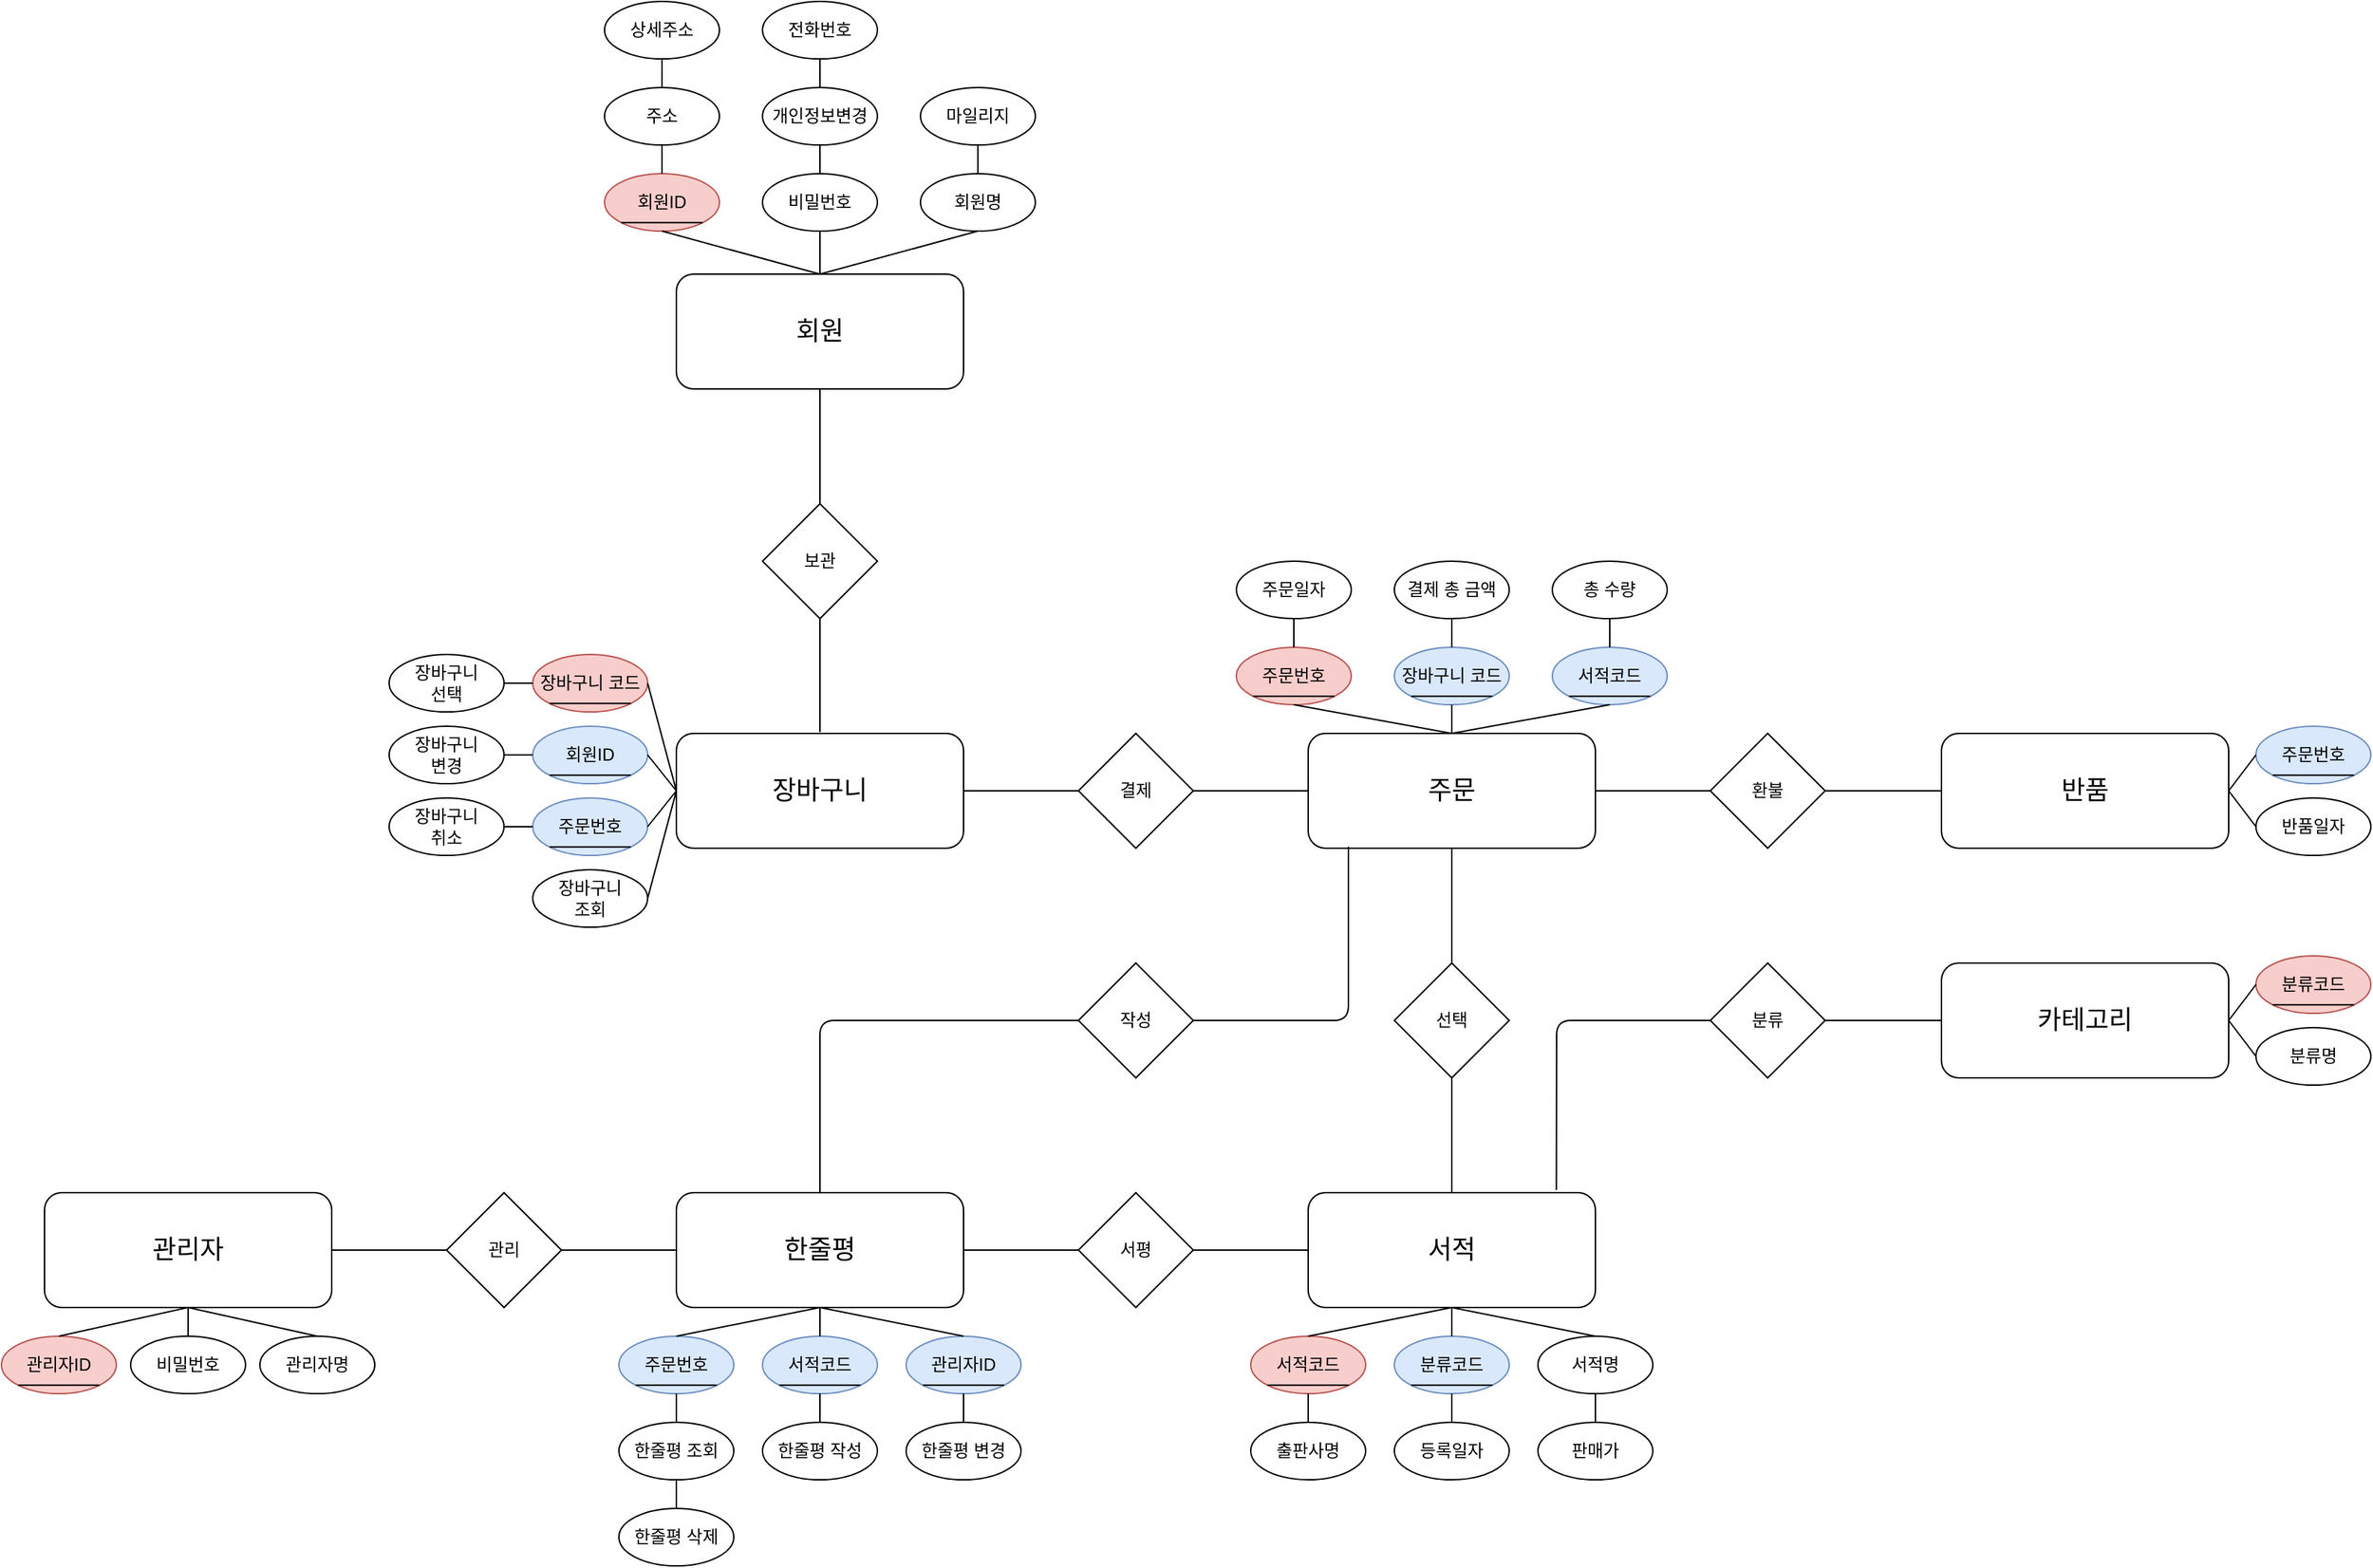 <mxfile version="13.6.6" type="github">
  <diagram id="C5RBs43oDa-KdzZeNtuy" name="Page-1">
    <mxGraphModel dx="2858" dy="2359" grid="1" gridSize="10" guides="1" tooltips="1" connect="1" arrows="1" fold="1" page="1" pageScale="1" pageWidth="827" pageHeight="1169" math="0" shadow="0">
      <root>
        <mxCell id="WIyWlLk6GJQsqaUBKTNV-0" />
        <mxCell id="WIyWlLk6GJQsqaUBKTNV-1" parent="WIyWlLk6GJQsqaUBKTNV-0" />
        <mxCell id="SmRQewUJQmmx2cG3J2EY-44" value="&lt;font style=&quot;font-size: 18px&quot;&gt;회원&lt;/font&gt;" style="rounded=1;whiteSpace=wrap;html=1;" vertex="1" parent="WIyWlLk6GJQsqaUBKTNV-1">
          <mxGeometry x="360" y="160" width="200" height="80" as="geometry" />
        </mxCell>
        <mxCell id="SmRQewUJQmmx2cG3J2EY-46" value="&lt;font style=&quot;font-size: 18px&quot;&gt;장바구니&lt;/font&gt;" style="rounded=1;whiteSpace=wrap;html=1;" vertex="1" parent="WIyWlLk6GJQsqaUBKTNV-1">
          <mxGeometry x="360" y="480" width="200" height="80" as="geometry" />
        </mxCell>
        <mxCell id="SmRQewUJQmmx2cG3J2EY-47" value="보관" style="rhombus;whiteSpace=wrap;html=1;" vertex="1" parent="WIyWlLk6GJQsqaUBKTNV-1">
          <mxGeometry x="420" y="320" width="80" height="80" as="geometry" />
        </mxCell>
        <mxCell id="SmRQewUJQmmx2cG3J2EY-48" value="" style="endArrow=none;html=1;exitX=0.5;exitY=1;exitDx=0;exitDy=0;entryX=0.5;entryY=0;entryDx=0;entryDy=0;" edge="1" parent="WIyWlLk6GJQsqaUBKTNV-1" source="SmRQewUJQmmx2cG3J2EY-44" target="SmRQewUJQmmx2cG3J2EY-47">
          <mxGeometry width="50" height="50" relative="1" as="geometry">
            <mxPoint x="300" y="740" as="sourcePoint" />
            <mxPoint x="350" y="690" as="targetPoint" />
          </mxGeometry>
        </mxCell>
        <mxCell id="SmRQewUJQmmx2cG3J2EY-49" value="" style="endArrow=none;html=1;exitX=0.5;exitY=1;exitDx=0;exitDy=0;" edge="1" parent="WIyWlLk6GJQsqaUBKTNV-1" source="SmRQewUJQmmx2cG3J2EY-47">
          <mxGeometry width="50" height="50" relative="1" as="geometry">
            <mxPoint x="300" y="740" as="sourcePoint" />
            <mxPoint x="460" y="479" as="targetPoint" />
          </mxGeometry>
        </mxCell>
        <mxCell id="SmRQewUJQmmx2cG3J2EY-50" value="&lt;font style=&quot;font-size: 18px&quot;&gt;주문&lt;/font&gt;" style="rounded=1;whiteSpace=wrap;html=1;" vertex="1" parent="WIyWlLk6GJQsqaUBKTNV-1">
          <mxGeometry x="800" y="480" width="200" height="80" as="geometry" />
        </mxCell>
        <mxCell id="SmRQewUJQmmx2cG3J2EY-51" value="결제" style="rhombus;whiteSpace=wrap;html=1;" vertex="1" parent="WIyWlLk6GJQsqaUBKTNV-1">
          <mxGeometry x="640" y="480" width="80" height="80" as="geometry" />
        </mxCell>
        <mxCell id="SmRQewUJQmmx2cG3J2EY-52" value="" style="endArrow=none;html=1;entryX=1;entryY=0.5;entryDx=0;entryDy=0;exitX=0;exitY=0.5;exitDx=0;exitDy=0;" edge="1" parent="WIyWlLk6GJQsqaUBKTNV-1" source="SmRQewUJQmmx2cG3J2EY-51" target="SmRQewUJQmmx2cG3J2EY-46">
          <mxGeometry width="50" height="50" relative="1" as="geometry">
            <mxPoint x="380" y="740" as="sourcePoint" />
            <mxPoint x="430" y="690" as="targetPoint" />
          </mxGeometry>
        </mxCell>
        <mxCell id="SmRQewUJQmmx2cG3J2EY-53" value="" style="endArrow=none;html=1;entryX=1;entryY=0.5;entryDx=0;entryDy=0;exitX=0;exitY=0.5;exitDx=0;exitDy=0;" edge="1" parent="WIyWlLk6GJQsqaUBKTNV-1" source="SmRQewUJQmmx2cG3J2EY-50" target="SmRQewUJQmmx2cG3J2EY-51">
          <mxGeometry width="50" height="50" relative="1" as="geometry">
            <mxPoint x="420" y="740" as="sourcePoint" />
            <mxPoint x="470" y="690" as="targetPoint" />
          </mxGeometry>
        </mxCell>
        <mxCell id="SmRQewUJQmmx2cG3J2EY-54" value="&lt;font style=&quot;font-size: 18px&quot;&gt;서적&lt;/font&gt;" style="rounded=1;whiteSpace=wrap;html=1;" vertex="1" parent="WIyWlLk6GJQsqaUBKTNV-1">
          <mxGeometry x="800" y="800" width="200" height="80" as="geometry" />
        </mxCell>
        <mxCell id="SmRQewUJQmmx2cG3J2EY-55" value="선택" style="rhombus;whiteSpace=wrap;html=1;" vertex="1" parent="WIyWlLk6GJQsqaUBKTNV-1">
          <mxGeometry x="860" y="640" width="80" height="80" as="geometry" />
        </mxCell>
        <mxCell id="SmRQewUJQmmx2cG3J2EY-56" value="" style="endArrow=none;html=1;entryX=0.5;entryY=1;entryDx=0;entryDy=0;exitX=0.5;exitY=0;exitDx=0;exitDy=0;" edge="1" parent="WIyWlLk6GJQsqaUBKTNV-1" source="SmRQewUJQmmx2cG3J2EY-55" target="SmRQewUJQmmx2cG3J2EY-50">
          <mxGeometry width="50" height="50" relative="1" as="geometry">
            <mxPoint x="460" y="740" as="sourcePoint" />
            <mxPoint x="510" y="690" as="targetPoint" />
          </mxGeometry>
        </mxCell>
        <mxCell id="SmRQewUJQmmx2cG3J2EY-57" value="" style="endArrow=none;html=1;entryX=0.5;entryY=1;entryDx=0;entryDy=0;exitX=0.5;exitY=0;exitDx=0;exitDy=0;" edge="1" parent="WIyWlLk6GJQsqaUBKTNV-1" source="SmRQewUJQmmx2cG3J2EY-54" target="SmRQewUJQmmx2cG3J2EY-55">
          <mxGeometry width="50" height="50" relative="1" as="geometry">
            <mxPoint x="460" y="780" as="sourcePoint" />
            <mxPoint x="510" y="730" as="targetPoint" />
          </mxGeometry>
        </mxCell>
        <mxCell id="SmRQewUJQmmx2cG3J2EY-58" value="&lt;font style=&quot;font-size: 18px&quot;&gt;한줄평&lt;/font&gt;" style="rounded=1;whiteSpace=wrap;html=1;" vertex="1" parent="WIyWlLk6GJQsqaUBKTNV-1">
          <mxGeometry x="360" y="800" width="200" height="80" as="geometry" />
        </mxCell>
        <mxCell id="SmRQewUJQmmx2cG3J2EY-59" value="작성" style="rhombus;whiteSpace=wrap;html=1;" vertex="1" parent="WIyWlLk6GJQsqaUBKTNV-1">
          <mxGeometry x="640" y="640" width="80" height="80" as="geometry" />
        </mxCell>
        <mxCell id="SmRQewUJQmmx2cG3J2EY-60" value="" style="endArrow=none;html=1;entryX=0;entryY=0.5;entryDx=0;entryDy=0;exitX=0.5;exitY=0;exitDx=0;exitDy=0;" edge="1" parent="WIyWlLk6GJQsqaUBKTNV-1" source="SmRQewUJQmmx2cG3J2EY-58" target="SmRQewUJQmmx2cG3J2EY-59">
          <mxGeometry width="50" height="50" relative="1" as="geometry">
            <mxPoint x="380" y="740" as="sourcePoint" />
            <mxPoint x="430" y="690" as="targetPoint" />
            <Array as="points">
              <mxPoint x="460" y="680" />
            </Array>
          </mxGeometry>
        </mxCell>
        <mxCell id="SmRQewUJQmmx2cG3J2EY-61" value="" style="endArrow=none;html=1;exitX=0.14;exitY=0.988;exitDx=0;exitDy=0;entryX=1;entryY=0.5;entryDx=0;entryDy=0;exitPerimeter=0;" edge="1" parent="WIyWlLk6GJQsqaUBKTNV-1" source="SmRQewUJQmmx2cG3J2EY-50" target="SmRQewUJQmmx2cG3J2EY-59">
          <mxGeometry width="50" height="50" relative="1" as="geometry">
            <mxPoint x="420" y="740" as="sourcePoint" />
            <mxPoint x="770" y="650" as="targetPoint" />
            <Array as="points">
              <mxPoint x="828" y="680" />
            </Array>
          </mxGeometry>
        </mxCell>
        <mxCell id="SmRQewUJQmmx2cG3J2EY-67" value="&lt;font style=&quot;font-size: 18px&quot;&gt;반품&lt;/font&gt;" style="rounded=1;whiteSpace=wrap;html=1;" vertex="1" parent="WIyWlLk6GJQsqaUBKTNV-1">
          <mxGeometry x="1241" y="480" width="200" height="80" as="geometry" />
        </mxCell>
        <mxCell id="SmRQewUJQmmx2cG3J2EY-68" value="환불" style="rhombus;whiteSpace=wrap;html=1;" vertex="1" parent="WIyWlLk6GJQsqaUBKTNV-1">
          <mxGeometry x="1080" y="480" width="80" height="80" as="geometry" />
        </mxCell>
        <mxCell id="SmRQewUJQmmx2cG3J2EY-69" value="" style="endArrow=none;html=1;entryX=1;entryY=0.5;entryDx=0;entryDy=0;exitX=0;exitY=0.5;exitDx=0;exitDy=0;" edge="1" parent="WIyWlLk6GJQsqaUBKTNV-1" source="SmRQewUJQmmx2cG3J2EY-68" target="SmRQewUJQmmx2cG3J2EY-50">
          <mxGeometry width="50" height="50" relative="1" as="geometry">
            <mxPoint x="560" y="520" as="sourcePoint" />
            <mxPoint x="610" y="470" as="targetPoint" />
          </mxGeometry>
        </mxCell>
        <mxCell id="SmRQewUJQmmx2cG3J2EY-70" value="" style="endArrow=none;html=1;entryX=0;entryY=0.5;entryDx=0;entryDy=0;exitX=1;exitY=0.5;exitDx=0;exitDy=0;" edge="1" parent="WIyWlLk6GJQsqaUBKTNV-1" source="SmRQewUJQmmx2cG3J2EY-68" target="SmRQewUJQmmx2cG3J2EY-67">
          <mxGeometry width="50" height="50" relative="1" as="geometry">
            <mxPoint x="1090" y="530" as="sourcePoint" />
            <mxPoint x="1010" y="530" as="targetPoint" />
          </mxGeometry>
        </mxCell>
        <mxCell id="SmRQewUJQmmx2cG3J2EY-71" value="회원ID" style="ellipse;whiteSpace=wrap;html=1;fillColor=#f8cecc;strokeColor=#b85450;" vertex="1" parent="WIyWlLk6GJQsqaUBKTNV-1">
          <mxGeometry x="310" y="90" width="80" height="40" as="geometry" />
        </mxCell>
        <mxCell id="SmRQewUJQmmx2cG3J2EY-72" value="비밀번호" style="ellipse;whiteSpace=wrap;html=1;" vertex="1" parent="WIyWlLk6GJQsqaUBKTNV-1">
          <mxGeometry x="420" y="90" width="80" height="40" as="geometry" />
        </mxCell>
        <mxCell id="SmRQewUJQmmx2cG3J2EY-73" value="회원명" style="ellipse;whiteSpace=wrap;html=1;" vertex="1" parent="WIyWlLk6GJQsqaUBKTNV-1">
          <mxGeometry x="530" y="90" width="80" height="40" as="geometry" />
        </mxCell>
        <mxCell id="SmRQewUJQmmx2cG3J2EY-74" value="주소" style="ellipse;whiteSpace=wrap;html=1;" vertex="1" parent="WIyWlLk6GJQsqaUBKTNV-1">
          <mxGeometry x="310" y="30" width="80" height="40" as="geometry" />
        </mxCell>
        <mxCell id="SmRQewUJQmmx2cG3J2EY-75" value="전화번호" style="ellipse;whiteSpace=wrap;html=1;" vertex="1" parent="WIyWlLk6GJQsqaUBKTNV-1">
          <mxGeometry x="420" y="-30" width="80" height="40" as="geometry" />
        </mxCell>
        <mxCell id="SmRQewUJQmmx2cG3J2EY-76" value="마일리지" style="ellipse;whiteSpace=wrap;html=1;" vertex="1" parent="WIyWlLk6GJQsqaUBKTNV-1">
          <mxGeometry x="530" y="30" width="80" height="40" as="geometry" />
        </mxCell>
        <mxCell id="SmRQewUJQmmx2cG3J2EY-77" value="상세주소" style="ellipse;whiteSpace=wrap;html=1;" vertex="1" parent="WIyWlLk6GJQsqaUBKTNV-1">
          <mxGeometry x="310" y="-30" width="80" height="40" as="geometry" />
        </mxCell>
        <mxCell id="SmRQewUJQmmx2cG3J2EY-78" value="" style="endArrow=none;html=1;exitX=0;exitY=1;exitDx=0;exitDy=0;entryX=1;entryY=1;entryDx=0;entryDy=0;" edge="1" parent="WIyWlLk6GJQsqaUBKTNV-1" source="SmRQewUJQmmx2cG3J2EY-71" target="SmRQewUJQmmx2cG3J2EY-71">
          <mxGeometry width="50" height="50" relative="1" as="geometry">
            <mxPoint x="660" y="290" as="sourcePoint" />
            <mxPoint x="710" y="240" as="targetPoint" />
          </mxGeometry>
        </mxCell>
        <mxCell id="SmRQewUJQmmx2cG3J2EY-79" value="" style="endArrow=none;html=1;entryX=0.5;entryY=1;entryDx=0;entryDy=0;exitX=0.5;exitY=0;exitDx=0;exitDy=0;" edge="1" parent="WIyWlLk6GJQsqaUBKTNV-1" source="SmRQewUJQmmx2cG3J2EY-44" target="SmRQewUJQmmx2cG3J2EY-71">
          <mxGeometry width="50" height="50" relative="1" as="geometry">
            <mxPoint x="660" y="290" as="sourcePoint" />
            <mxPoint x="710" y="240" as="targetPoint" />
          </mxGeometry>
        </mxCell>
        <mxCell id="SmRQewUJQmmx2cG3J2EY-80" value="" style="endArrow=none;html=1;entryX=0.5;entryY=1;entryDx=0;entryDy=0;exitX=0.5;exitY=0;exitDx=0;exitDy=0;" edge="1" parent="WIyWlLk6GJQsqaUBKTNV-1" source="SmRQewUJQmmx2cG3J2EY-44" target="SmRQewUJQmmx2cG3J2EY-72">
          <mxGeometry width="50" height="50" relative="1" as="geometry">
            <mxPoint x="660" y="290" as="sourcePoint" />
            <mxPoint x="710" y="240" as="targetPoint" />
          </mxGeometry>
        </mxCell>
        <mxCell id="SmRQewUJQmmx2cG3J2EY-81" value="" style="endArrow=none;html=1;entryX=0.5;entryY=1;entryDx=0;entryDy=0;exitX=0.5;exitY=0;exitDx=0;exitDy=0;" edge="1" parent="WIyWlLk6GJQsqaUBKTNV-1" source="SmRQewUJQmmx2cG3J2EY-44" target="SmRQewUJQmmx2cG3J2EY-73">
          <mxGeometry width="50" height="50" relative="1" as="geometry">
            <mxPoint x="660" y="290" as="sourcePoint" />
            <mxPoint x="710" y="240" as="targetPoint" />
          </mxGeometry>
        </mxCell>
        <mxCell id="SmRQewUJQmmx2cG3J2EY-82" value="" style="endArrow=none;html=1;entryX=0.5;entryY=1;entryDx=0;entryDy=0;exitX=0.5;exitY=0;exitDx=0;exitDy=0;" edge="1" parent="WIyWlLk6GJQsqaUBKTNV-1" source="SmRQewUJQmmx2cG3J2EY-73" target="SmRQewUJQmmx2cG3J2EY-76">
          <mxGeometry width="50" height="50" relative="1" as="geometry">
            <mxPoint x="660" y="290" as="sourcePoint" />
            <mxPoint x="710" y="240" as="targetPoint" />
          </mxGeometry>
        </mxCell>
        <mxCell id="SmRQewUJQmmx2cG3J2EY-83" value="" style="endArrow=none;html=1;entryX=0.5;entryY=1;entryDx=0;entryDy=0;exitX=0.5;exitY=0;exitDx=0;exitDy=0;" edge="1" parent="WIyWlLk6GJQsqaUBKTNV-1" source="SmRQewUJQmmx2cG3J2EY-72" target="SmRQewUJQmmx2cG3J2EY-159">
          <mxGeometry width="50" height="50" relative="1" as="geometry">
            <mxPoint x="660" y="290" as="sourcePoint" />
            <mxPoint x="710" y="240" as="targetPoint" />
          </mxGeometry>
        </mxCell>
        <mxCell id="SmRQewUJQmmx2cG3J2EY-84" value="" style="endArrow=none;html=1;entryX=0.5;entryY=1;entryDx=0;entryDy=0;exitX=0.5;exitY=0;exitDx=0;exitDy=0;" edge="1" parent="WIyWlLk6GJQsqaUBKTNV-1" source="SmRQewUJQmmx2cG3J2EY-71" target="SmRQewUJQmmx2cG3J2EY-74">
          <mxGeometry width="50" height="50" relative="1" as="geometry">
            <mxPoint x="660" y="290" as="sourcePoint" />
            <mxPoint x="710" y="240" as="targetPoint" />
          </mxGeometry>
        </mxCell>
        <mxCell id="SmRQewUJQmmx2cG3J2EY-85" value="" style="endArrow=none;html=1;entryX=0.5;entryY=1;entryDx=0;entryDy=0;exitX=0.5;exitY=0;exitDx=0;exitDy=0;" edge="1" parent="WIyWlLk6GJQsqaUBKTNV-1" source="SmRQewUJQmmx2cG3J2EY-74" target="SmRQewUJQmmx2cG3J2EY-77">
          <mxGeometry width="50" height="50" relative="1" as="geometry">
            <mxPoint x="660" y="290" as="sourcePoint" />
            <mxPoint x="710" y="240" as="targetPoint" />
          </mxGeometry>
        </mxCell>
        <mxCell id="SmRQewUJQmmx2cG3J2EY-86" value="&lt;font style=&quot;font-size: 18px&quot;&gt;카테고리&lt;/font&gt;" style="rounded=1;whiteSpace=wrap;html=1;" vertex="1" parent="WIyWlLk6GJQsqaUBKTNV-1">
          <mxGeometry x="1241" y="640" width="200" height="80" as="geometry" />
        </mxCell>
        <mxCell id="SmRQewUJQmmx2cG3J2EY-87" value="분류" style="rhombus;whiteSpace=wrap;html=1;" vertex="1" parent="WIyWlLk6GJQsqaUBKTNV-1">
          <mxGeometry x="1080" y="640" width="80" height="80" as="geometry" />
        </mxCell>
        <mxCell id="SmRQewUJQmmx2cG3J2EY-89" value="" style="endArrow=none;html=1;entryX=1;entryY=0.5;entryDx=0;entryDy=0;exitX=0;exitY=0.5;exitDx=0;exitDy=0;" edge="1" parent="WIyWlLk6GJQsqaUBKTNV-1" source="SmRQewUJQmmx2cG3J2EY-86" target="SmRQewUJQmmx2cG3J2EY-87">
          <mxGeometry width="50" height="50" relative="1" as="geometry">
            <mxPoint x="820" y="410" as="sourcePoint" />
            <mxPoint x="870" y="360" as="targetPoint" />
          </mxGeometry>
        </mxCell>
        <mxCell id="SmRQewUJQmmx2cG3J2EY-90" value="분류코드" style="ellipse;whiteSpace=wrap;html=1;fillColor=#f8cecc;strokeColor=#b85450;" vertex="1" parent="WIyWlLk6GJQsqaUBKTNV-1">
          <mxGeometry x="1460" y="635" width="80" height="40" as="geometry" />
        </mxCell>
        <mxCell id="SmRQewUJQmmx2cG3J2EY-91" value="분류명" style="ellipse;whiteSpace=wrap;html=1;" vertex="1" parent="WIyWlLk6GJQsqaUBKTNV-1">
          <mxGeometry x="1460" y="685" width="80" height="40" as="geometry" />
        </mxCell>
        <mxCell id="SmRQewUJQmmx2cG3J2EY-92" value="장바구니 코드" style="ellipse;whiteSpace=wrap;html=1;fillColor=#f8cecc;strokeColor=#b85450;" vertex="1" parent="WIyWlLk6GJQsqaUBKTNV-1">
          <mxGeometry x="260" y="425" width="80" height="40" as="geometry" />
        </mxCell>
        <mxCell id="SmRQewUJQmmx2cG3J2EY-93" value="주문번호" style="ellipse;whiteSpace=wrap;html=1;fillColor=#dae8fc;strokeColor=#6c8ebf;" vertex="1" parent="WIyWlLk6GJQsqaUBKTNV-1">
          <mxGeometry x="260" y="525" width="80" height="40" as="geometry" />
        </mxCell>
        <mxCell id="SmRQewUJQmmx2cG3J2EY-94" value="회원ID" style="ellipse;whiteSpace=wrap;html=1;fillColor=#dae8fc;strokeColor=#6c8ebf;" vertex="1" parent="WIyWlLk6GJQsqaUBKTNV-1">
          <mxGeometry x="260" y="475" width="80" height="40" as="geometry" />
        </mxCell>
        <mxCell id="SmRQewUJQmmx2cG3J2EY-95" value="장바구니&lt;br&gt;조회" style="ellipse;whiteSpace=wrap;html=1;" vertex="1" parent="WIyWlLk6GJQsqaUBKTNV-1">
          <mxGeometry x="260" y="575" width="80" height="40" as="geometry" />
        </mxCell>
        <mxCell id="SmRQewUJQmmx2cG3J2EY-97" value="주문번호" style="ellipse;whiteSpace=wrap;html=1;fillColor=#f8cecc;strokeColor=#b85450;" vertex="1" parent="WIyWlLk6GJQsqaUBKTNV-1">
          <mxGeometry x="750" y="420" width="80" height="40" as="geometry" />
        </mxCell>
        <mxCell id="SmRQewUJQmmx2cG3J2EY-98" value="장바구니 코드" style="ellipse;whiteSpace=wrap;html=1;fillColor=#dae8fc;strokeColor=#6c8ebf;" vertex="1" parent="WIyWlLk6GJQsqaUBKTNV-1">
          <mxGeometry x="860" y="420" width="80" height="40" as="geometry" />
        </mxCell>
        <mxCell id="SmRQewUJQmmx2cG3J2EY-99" value="총 수량" style="ellipse;whiteSpace=wrap;html=1;" vertex="1" parent="WIyWlLk6GJQsqaUBKTNV-1">
          <mxGeometry x="970" y="360" width="80" height="40" as="geometry" />
        </mxCell>
        <mxCell id="SmRQewUJQmmx2cG3J2EY-100" value="" style="endArrow=none;html=1;exitX=0;exitY=1;exitDx=0;exitDy=0;entryX=1;entryY=1;entryDx=0;entryDy=0;" edge="1" parent="WIyWlLk6GJQsqaUBKTNV-1" source="SmRQewUJQmmx2cG3J2EY-92" target="SmRQewUJQmmx2cG3J2EY-92">
          <mxGeometry width="50" height="50" relative="1" as="geometry">
            <mxPoint x="820" y="290" as="sourcePoint" />
            <mxPoint x="870" y="240" as="targetPoint" />
          </mxGeometry>
        </mxCell>
        <mxCell id="SmRQewUJQmmx2cG3J2EY-101" value="" style="endArrow=none;html=1;exitX=0;exitY=1;exitDx=0;exitDy=0;entryX=1;entryY=1;entryDx=0;entryDy=0;" edge="1" parent="WIyWlLk6GJQsqaUBKTNV-1" source="SmRQewUJQmmx2cG3J2EY-97" target="SmRQewUJQmmx2cG3J2EY-97">
          <mxGeometry width="50" height="50" relative="1" as="geometry">
            <mxPoint x="820" y="290" as="sourcePoint" />
            <mxPoint x="870" y="240" as="targetPoint" />
          </mxGeometry>
        </mxCell>
        <mxCell id="SmRQewUJQmmx2cG3J2EY-102" value="" style="endArrow=none;html=1;exitX=0;exitY=1;exitDx=0;exitDy=0;entryX=1;entryY=1;entryDx=0;entryDy=0;" edge="1" parent="WIyWlLk6GJQsqaUBKTNV-1" source="SmRQewUJQmmx2cG3J2EY-98" target="SmRQewUJQmmx2cG3J2EY-98">
          <mxGeometry width="50" height="50" relative="1" as="geometry">
            <mxPoint x="820" y="290" as="sourcePoint" />
            <mxPoint x="870" y="240" as="targetPoint" />
          </mxGeometry>
        </mxCell>
        <mxCell id="SmRQewUJQmmx2cG3J2EY-103" value="서적코드" style="ellipse;whiteSpace=wrap;html=1;fillColor=#f8cecc;strokeColor=#b85450;" vertex="1" parent="WIyWlLk6GJQsqaUBKTNV-1">
          <mxGeometry x="760" y="900" width="80" height="40" as="geometry" />
        </mxCell>
        <mxCell id="SmRQewUJQmmx2cG3J2EY-105" value="분류코드" style="ellipse;whiteSpace=wrap;html=1;fillColor=#dae8fc;strokeColor=#6c8ebf;" vertex="1" parent="WIyWlLk6GJQsqaUBKTNV-1">
          <mxGeometry x="860" y="900" width="80" height="40" as="geometry" />
        </mxCell>
        <mxCell id="SmRQewUJQmmx2cG3J2EY-107" value="서적명" style="ellipse;whiteSpace=wrap;html=1;" vertex="1" parent="WIyWlLk6GJQsqaUBKTNV-1">
          <mxGeometry x="960" y="900" width="80" height="40" as="geometry" />
        </mxCell>
        <mxCell id="SmRQewUJQmmx2cG3J2EY-108" value="" style="endArrow=none;html=1;entryX=0;entryY=1;entryDx=0;entryDy=0;exitX=1;exitY=1;exitDx=0;exitDy=0;" edge="1" parent="WIyWlLk6GJQsqaUBKTNV-1" source="SmRQewUJQmmx2cG3J2EY-90" target="SmRQewUJQmmx2cG3J2EY-90">
          <mxGeometry width="50" height="50" relative="1" as="geometry">
            <mxPoint x="820" y="640" as="sourcePoint" />
            <mxPoint x="870" y="590" as="targetPoint" />
          </mxGeometry>
        </mxCell>
        <mxCell id="SmRQewUJQmmx2cG3J2EY-110" value="주문번호" style="ellipse;whiteSpace=wrap;html=1;fillColor=#dae8fc;strokeColor=#6c8ebf;" vertex="1" parent="WIyWlLk6GJQsqaUBKTNV-1">
          <mxGeometry x="320" y="900" width="80" height="40" as="geometry" />
        </mxCell>
        <mxCell id="SmRQewUJQmmx2cG3J2EY-111" value="서적코드" style="ellipse;whiteSpace=wrap;html=1;fillColor=#dae8fc;strokeColor=#6c8ebf;" vertex="1" parent="WIyWlLk6GJQsqaUBKTNV-1">
          <mxGeometry x="420" y="900" width="80" height="40" as="geometry" />
        </mxCell>
        <mxCell id="SmRQewUJQmmx2cG3J2EY-112" value="관리자ID" style="ellipse;whiteSpace=wrap;html=1;fillColor=#dae8fc;strokeColor=#6c8ebf;" vertex="1" parent="WIyWlLk6GJQsqaUBKTNV-1">
          <mxGeometry x="520" y="900" width="80" height="40" as="geometry" />
        </mxCell>
        <mxCell id="SmRQewUJQmmx2cG3J2EY-113" value="" style="endArrow=none;html=1;exitX=0;exitY=1;exitDx=0;exitDy=0;entryX=1;entryY=1;entryDx=0;entryDy=0;" edge="1" parent="WIyWlLk6GJQsqaUBKTNV-1" source="SmRQewUJQmmx2cG3J2EY-110" target="SmRQewUJQmmx2cG3J2EY-110">
          <mxGeometry width="50" height="50" relative="1" as="geometry">
            <mxPoint x="820" y="640" as="sourcePoint" />
            <mxPoint x="870" y="590" as="targetPoint" />
          </mxGeometry>
        </mxCell>
        <mxCell id="SmRQewUJQmmx2cG3J2EY-114" value="서평" style="rhombus;whiteSpace=wrap;html=1;" vertex="1" parent="WIyWlLk6GJQsqaUBKTNV-1">
          <mxGeometry x="640" y="800" width="80" height="80" as="geometry" />
        </mxCell>
        <mxCell id="SmRQewUJQmmx2cG3J2EY-115" value="" style="endArrow=none;html=1;exitX=0;exitY=0.5;exitDx=0;exitDy=0;entryX=1;entryY=0.5;entryDx=0;entryDy=0;" edge="1" parent="WIyWlLk6GJQsqaUBKTNV-1" source="SmRQewUJQmmx2cG3J2EY-114" target="SmRQewUJQmmx2cG3J2EY-58">
          <mxGeometry width="50" height="50" relative="1" as="geometry">
            <mxPoint x="820" y="640" as="sourcePoint" />
            <mxPoint x="870" y="590" as="targetPoint" />
          </mxGeometry>
        </mxCell>
        <mxCell id="SmRQewUJQmmx2cG3J2EY-116" value="" style="endArrow=none;html=1;exitX=1;exitY=0.5;exitDx=0;exitDy=0;entryX=0;entryY=0.5;entryDx=0;entryDy=0;" edge="1" parent="WIyWlLk6GJQsqaUBKTNV-1" source="SmRQewUJQmmx2cG3J2EY-114" target="SmRQewUJQmmx2cG3J2EY-54">
          <mxGeometry width="50" height="50" relative="1" as="geometry">
            <mxPoint x="650" y="850" as="sourcePoint" />
            <mxPoint x="570" y="850" as="targetPoint" />
          </mxGeometry>
        </mxCell>
        <mxCell id="SmRQewUJQmmx2cG3J2EY-117" value="" style="endArrow=none;html=1;exitX=0;exitY=1;exitDx=0;exitDy=0;entryX=1;entryY=1;entryDx=0;entryDy=0;" edge="1" parent="WIyWlLk6GJQsqaUBKTNV-1" source="SmRQewUJQmmx2cG3J2EY-111" target="SmRQewUJQmmx2cG3J2EY-111">
          <mxGeometry width="50" height="50" relative="1" as="geometry">
            <mxPoint x="820" y="640" as="sourcePoint" />
            <mxPoint x="860" y="590" as="targetPoint" />
          </mxGeometry>
        </mxCell>
        <mxCell id="SmRQewUJQmmx2cG3J2EY-122" value="" style="endArrow=none;html=1;exitX=1;exitY=0.5;exitDx=0;exitDy=0;entryX=0;entryY=0.5;entryDx=0;entryDy=0;" edge="1" parent="WIyWlLk6GJQsqaUBKTNV-1" source="SmRQewUJQmmx2cG3J2EY-92" target="SmRQewUJQmmx2cG3J2EY-46">
          <mxGeometry width="50" height="50" relative="1" as="geometry">
            <mxPoint x="820" y="610" as="sourcePoint" />
            <mxPoint x="870" y="560" as="targetPoint" />
          </mxGeometry>
        </mxCell>
        <mxCell id="SmRQewUJQmmx2cG3J2EY-123" value="" style="endArrow=none;html=1;exitX=1;exitY=0.5;exitDx=0;exitDy=0;entryX=0;entryY=0.5;entryDx=0;entryDy=0;" edge="1" parent="WIyWlLk6GJQsqaUBKTNV-1" source="SmRQewUJQmmx2cG3J2EY-95" target="SmRQewUJQmmx2cG3J2EY-46">
          <mxGeometry width="50" height="50" relative="1" as="geometry">
            <mxPoint x="820" y="610" as="sourcePoint" />
            <mxPoint x="870" y="560" as="targetPoint" />
          </mxGeometry>
        </mxCell>
        <mxCell id="SmRQewUJQmmx2cG3J2EY-124" value="" style="endArrow=none;html=1;exitX=1;exitY=0.5;exitDx=0;exitDy=0;entryX=0;entryY=0.5;entryDx=0;entryDy=0;" edge="1" parent="WIyWlLk6GJQsqaUBKTNV-1" source="SmRQewUJQmmx2cG3J2EY-93" target="SmRQewUJQmmx2cG3J2EY-46">
          <mxGeometry width="50" height="50" relative="1" as="geometry">
            <mxPoint x="820" y="610" as="sourcePoint" />
            <mxPoint x="870" y="560" as="targetPoint" />
          </mxGeometry>
        </mxCell>
        <mxCell id="SmRQewUJQmmx2cG3J2EY-125" value="" style="endArrow=none;html=1;exitX=1;exitY=0.5;exitDx=0;exitDy=0;entryX=0;entryY=0.5;entryDx=0;entryDy=0;" edge="1" parent="WIyWlLk6GJQsqaUBKTNV-1" source="SmRQewUJQmmx2cG3J2EY-94" target="SmRQewUJQmmx2cG3J2EY-46">
          <mxGeometry width="50" height="50" relative="1" as="geometry">
            <mxPoint x="820" y="610" as="sourcePoint" />
            <mxPoint x="870" y="560" as="targetPoint" />
          </mxGeometry>
        </mxCell>
        <mxCell id="SmRQewUJQmmx2cG3J2EY-126" value="" style="endArrow=none;html=1;exitX=0;exitY=1;exitDx=0;exitDy=0;entryX=1;entryY=1;entryDx=0;entryDy=0;" edge="1" parent="WIyWlLk6GJQsqaUBKTNV-1" source="SmRQewUJQmmx2cG3J2EY-94" target="SmRQewUJQmmx2cG3J2EY-94">
          <mxGeometry width="50" height="50" relative="1" as="geometry">
            <mxPoint x="820" y="490" as="sourcePoint" />
            <mxPoint x="870" y="440" as="targetPoint" />
          </mxGeometry>
        </mxCell>
        <mxCell id="SmRQewUJQmmx2cG3J2EY-129" value="주문번호" style="ellipse;whiteSpace=wrap;html=1;fillColor=#dae8fc;strokeColor=#6c8ebf;" vertex="1" parent="WIyWlLk6GJQsqaUBKTNV-1">
          <mxGeometry x="1460" y="475" width="80" height="40" as="geometry" />
        </mxCell>
        <mxCell id="SmRQewUJQmmx2cG3J2EY-130" value="반품일자" style="ellipse;whiteSpace=wrap;html=1;" vertex="1" parent="WIyWlLk6GJQsqaUBKTNV-1">
          <mxGeometry x="1460" y="525" width="80" height="40" as="geometry" />
        </mxCell>
        <mxCell id="SmRQewUJQmmx2cG3J2EY-131" value="" style="endArrow=none;html=1;entryX=0;entryY=1;entryDx=0;entryDy=0;exitX=1;exitY=1;exitDx=0;exitDy=0;" edge="1" parent="WIyWlLk6GJQsqaUBKTNV-1" source="SmRQewUJQmmx2cG3J2EY-129" target="SmRQewUJQmmx2cG3J2EY-129">
          <mxGeometry width="50" height="50" relative="1" as="geometry">
            <mxPoint x="820" y="480" as="sourcePoint" />
            <mxPoint x="870" y="430" as="targetPoint" />
          </mxGeometry>
        </mxCell>
        <mxCell id="SmRQewUJQmmx2cG3J2EY-132" value="" style="endArrow=none;html=1;entryX=1;entryY=0.5;entryDx=0;entryDy=0;exitX=0;exitY=0.5;exitDx=0;exitDy=0;" edge="1" parent="WIyWlLk6GJQsqaUBKTNV-1" source="SmRQewUJQmmx2cG3J2EY-129" target="SmRQewUJQmmx2cG3J2EY-67">
          <mxGeometry width="50" height="50" relative="1" as="geometry">
            <mxPoint x="820" y="490" as="sourcePoint" />
            <mxPoint x="870" y="440" as="targetPoint" />
          </mxGeometry>
        </mxCell>
        <mxCell id="SmRQewUJQmmx2cG3J2EY-133" value="" style="endArrow=none;html=1;entryX=1;entryY=0.5;entryDx=0;entryDy=0;exitX=0;exitY=0.5;exitDx=0;exitDy=0;" edge="1" parent="WIyWlLk6GJQsqaUBKTNV-1" source="SmRQewUJQmmx2cG3J2EY-130" target="SmRQewUJQmmx2cG3J2EY-67">
          <mxGeometry width="50" height="50" relative="1" as="geometry">
            <mxPoint x="1470.0" y="505" as="sourcePoint" />
            <mxPoint x="1451" y="530" as="targetPoint" />
          </mxGeometry>
        </mxCell>
        <mxCell id="SmRQewUJQmmx2cG3J2EY-134" value="주문일자" style="ellipse;whiteSpace=wrap;html=1;" vertex="1" parent="WIyWlLk6GJQsqaUBKTNV-1">
          <mxGeometry x="750" y="360" width="80" height="40" as="geometry" />
        </mxCell>
        <mxCell id="SmRQewUJQmmx2cG3J2EY-135" value="결제 총 금액" style="ellipse;whiteSpace=wrap;html=1;" vertex="1" parent="WIyWlLk6GJQsqaUBKTNV-1">
          <mxGeometry x="860" y="360" width="80" height="40" as="geometry" />
        </mxCell>
        <mxCell id="SmRQewUJQmmx2cG3J2EY-136" value="서적코드" style="ellipse;whiteSpace=wrap;html=1;fillColor=#dae8fc;strokeColor=#6c8ebf;" vertex="1" parent="WIyWlLk6GJQsqaUBKTNV-1">
          <mxGeometry x="970" y="420" width="80" height="40" as="geometry" />
        </mxCell>
        <mxCell id="SmRQewUJQmmx2cG3J2EY-139" value="" style="endArrow=none;html=1;exitX=0;exitY=1;exitDx=0;exitDy=0;entryX=1;entryY=1;entryDx=0;entryDy=0;" edge="1" parent="WIyWlLk6GJQsqaUBKTNV-1" source="SmRQewUJQmmx2cG3J2EY-136" target="SmRQewUJQmmx2cG3J2EY-136">
          <mxGeometry width="50" height="50" relative="1" as="geometry">
            <mxPoint x="820" y="490" as="sourcePoint" />
            <mxPoint x="870" y="440" as="targetPoint" />
          </mxGeometry>
        </mxCell>
        <mxCell id="SmRQewUJQmmx2cG3J2EY-140" value="" style="endArrow=none;html=1;exitX=0;exitY=1;exitDx=0;exitDy=0;entryX=1;entryY=1;entryDx=0;entryDy=0;" edge="1" parent="WIyWlLk6GJQsqaUBKTNV-1" source="SmRQewUJQmmx2cG3J2EY-93" target="SmRQewUJQmmx2cG3J2EY-93">
          <mxGeometry width="50" height="50" relative="1" as="geometry">
            <mxPoint x="820" y="490" as="sourcePoint" />
            <mxPoint x="870" y="440" as="targetPoint" />
          </mxGeometry>
        </mxCell>
        <mxCell id="SmRQewUJQmmx2cG3J2EY-142" value="장바구니&lt;br&gt;변경" style="ellipse;whiteSpace=wrap;html=1;" vertex="1" parent="WIyWlLk6GJQsqaUBKTNV-1">
          <mxGeometry x="160" y="475" width="80" height="40" as="geometry" />
        </mxCell>
        <mxCell id="SmRQewUJQmmx2cG3J2EY-143" value="장바구니&lt;br&gt;선택" style="ellipse;whiteSpace=wrap;html=1;" vertex="1" parent="WIyWlLk6GJQsqaUBKTNV-1">
          <mxGeometry x="160" y="425" width="80" height="40" as="geometry" />
        </mxCell>
        <mxCell id="SmRQewUJQmmx2cG3J2EY-144" value="장바구니&lt;br&gt;취소" style="ellipse;whiteSpace=wrap;html=1;" vertex="1" parent="WIyWlLk6GJQsqaUBKTNV-1">
          <mxGeometry x="160" y="525" width="80" height="40" as="geometry" />
        </mxCell>
        <mxCell id="SmRQewUJQmmx2cG3J2EY-145" value="" style="endArrow=none;html=1;exitX=1;exitY=0.5;exitDx=0;exitDy=0;" edge="1" parent="WIyWlLk6GJQsqaUBKTNV-1" source="SmRQewUJQmmx2cG3J2EY-143">
          <mxGeometry width="50" height="50" relative="1" as="geometry">
            <mxPoint x="820" y="490" as="sourcePoint" />
            <mxPoint x="260" y="445" as="targetPoint" />
          </mxGeometry>
        </mxCell>
        <mxCell id="SmRQewUJQmmx2cG3J2EY-146" value="" style="endArrow=none;html=1;exitX=0;exitY=0.5;exitDx=0;exitDy=0;entryX=1;entryY=0.5;entryDx=0;entryDy=0;" edge="1" parent="WIyWlLk6GJQsqaUBKTNV-1" source="SmRQewUJQmmx2cG3J2EY-94" target="SmRQewUJQmmx2cG3J2EY-142">
          <mxGeometry width="50" height="50" relative="1" as="geometry">
            <mxPoint x="820" y="490" as="sourcePoint" />
            <mxPoint x="870" y="440" as="targetPoint" />
          </mxGeometry>
        </mxCell>
        <mxCell id="SmRQewUJQmmx2cG3J2EY-147" value="" style="endArrow=none;html=1;exitX=0;exitY=0.5;exitDx=0;exitDy=0;entryX=1;entryY=0.5;entryDx=0;entryDy=0;" edge="1" parent="WIyWlLk6GJQsqaUBKTNV-1" source="SmRQewUJQmmx2cG3J2EY-93" target="SmRQewUJQmmx2cG3J2EY-144">
          <mxGeometry width="50" height="50" relative="1" as="geometry">
            <mxPoint x="820" y="490" as="sourcePoint" />
            <mxPoint x="870" y="440" as="targetPoint" />
          </mxGeometry>
        </mxCell>
        <mxCell id="SmRQewUJQmmx2cG3J2EY-148" value="" style="endArrow=none;html=1;entryX=0.5;entryY=0;entryDx=0;entryDy=0;exitX=0.5;exitY=1;exitDx=0;exitDy=0;" edge="1" parent="WIyWlLk6GJQsqaUBKTNV-1" source="SmRQewUJQmmx2cG3J2EY-97" target="SmRQewUJQmmx2cG3J2EY-50">
          <mxGeometry width="50" height="50" relative="1" as="geometry">
            <mxPoint x="820" y="490" as="sourcePoint" />
            <mxPoint x="870" y="440" as="targetPoint" />
          </mxGeometry>
        </mxCell>
        <mxCell id="SmRQewUJQmmx2cG3J2EY-149" value="" style="endArrow=none;html=1;exitX=0.5;exitY=0;exitDx=0;exitDy=0;entryX=0.5;entryY=1;entryDx=0;entryDy=0;" edge="1" parent="WIyWlLk6GJQsqaUBKTNV-1" source="SmRQewUJQmmx2cG3J2EY-50" target="SmRQewUJQmmx2cG3J2EY-98">
          <mxGeometry width="50" height="50" relative="1" as="geometry">
            <mxPoint x="820" y="490" as="sourcePoint" />
            <mxPoint x="870" y="440" as="targetPoint" />
          </mxGeometry>
        </mxCell>
        <mxCell id="SmRQewUJQmmx2cG3J2EY-151" value="" style="endArrow=none;html=1;exitX=0.5;exitY=0;exitDx=0;exitDy=0;entryX=0.5;entryY=1;entryDx=0;entryDy=0;" edge="1" parent="WIyWlLk6GJQsqaUBKTNV-1" source="SmRQewUJQmmx2cG3J2EY-97" target="SmRQewUJQmmx2cG3J2EY-134">
          <mxGeometry width="50" height="50" relative="1" as="geometry">
            <mxPoint x="820" y="490" as="sourcePoint" />
            <mxPoint x="870" y="440" as="targetPoint" />
          </mxGeometry>
        </mxCell>
        <mxCell id="SmRQewUJQmmx2cG3J2EY-152" value="" style="endArrow=none;html=1;exitX=0;exitY=0.5;exitDx=0;exitDy=0;entryX=0.864;entryY=-0.024;entryDx=0;entryDy=0;entryPerimeter=0;" edge="1" parent="WIyWlLk6GJQsqaUBKTNV-1" source="SmRQewUJQmmx2cG3J2EY-87" target="SmRQewUJQmmx2cG3J2EY-54">
          <mxGeometry width="50" height="50" relative="1" as="geometry">
            <mxPoint x="820" y="490" as="sourcePoint" />
            <mxPoint x="870" y="440" as="targetPoint" />
            <Array as="points">
              <mxPoint x="973" y="680" />
            </Array>
          </mxGeometry>
        </mxCell>
        <mxCell id="SmRQewUJQmmx2cG3J2EY-153" value="&lt;font style=&quot;font-size: 18px&quot;&gt;관리자&lt;/font&gt;" style="rounded=1;whiteSpace=wrap;html=1;" vertex="1" parent="WIyWlLk6GJQsqaUBKTNV-1">
          <mxGeometry x="-80" y="800" width="200" height="80" as="geometry" />
        </mxCell>
        <mxCell id="SmRQewUJQmmx2cG3J2EY-154" value="관리" style="rhombus;whiteSpace=wrap;html=1;" vertex="1" parent="WIyWlLk6GJQsqaUBKTNV-1">
          <mxGeometry x="200" y="800" width="80" height="80" as="geometry" />
        </mxCell>
        <mxCell id="SmRQewUJQmmx2cG3J2EY-155" value="" style="endArrow=none;html=1;exitX=1;exitY=0.5;exitDx=0;exitDy=0;entryX=0;entryY=0.5;entryDx=0;entryDy=0;" edge="1" parent="WIyWlLk6GJQsqaUBKTNV-1" source="SmRQewUJQmmx2cG3J2EY-153" target="SmRQewUJQmmx2cG3J2EY-154">
          <mxGeometry width="50" height="50" relative="1" as="geometry">
            <mxPoint x="480" y="720" as="sourcePoint" />
            <mxPoint x="530" y="670" as="targetPoint" />
          </mxGeometry>
        </mxCell>
        <mxCell id="SmRQewUJQmmx2cG3J2EY-156" value="" style="endArrow=none;html=1;exitX=1;exitY=0.5;exitDx=0;exitDy=0;entryX=0;entryY=0.5;entryDx=0;entryDy=0;" edge="1" parent="WIyWlLk6GJQsqaUBKTNV-1" source="SmRQewUJQmmx2cG3J2EY-154" target="SmRQewUJQmmx2cG3J2EY-58">
          <mxGeometry width="50" height="50" relative="1" as="geometry">
            <mxPoint x="480" y="720" as="sourcePoint" />
            <mxPoint x="530" y="670" as="targetPoint" />
          </mxGeometry>
        </mxCell>
        <mxCell id="SmRQewUJQmmx2cG3J2EY-157" value="" style="endArrow=none;html=1;exitX=0;exitY=1;exitDx=0;exitDy=0;entryX=1;entryY=1;entryDx=0;entryDy=0;" edge="1" parent="WIyWlLk6GJQsqaUBKTNV-1" source="SmRQewUJQmmx2cG3J2EY-105" target="SmRQewUJQmmx2cG3J2EY-105">
          <mxGeometry width="50" height="50" relative="1" as="geometry">
            <mxPoint x="790" y="720" as="sourcePoint" />
            <mxPoint x="840" y="670" as="targetPoint" />
          </mxGeometry>
        </mxCell>
        <mxCell id="SmRQewUJQmmx2cG3J2EY-158" value="" style="endArrow=none;html=1;exitX=0;exitY=1;exitDx=0;exitDy=0;entryX=1;entryY=1;entryDx=0;entryDy=0;" edge="1" parent="WIyWlLk6GJQsqaUBKTNV-1" source="SmRQewUJQmmx2cG3J2EY-103" target="SmRQewUJQmmx2cG3J2EY-103">
          <mxGeometry width="50" height="50" relative="1" as="geometry">
            <mxPoint x="790" y="720" as="sourcePoint" />
            <mxPoint x="840" y="670" as="targetPoint" />
          </mxGeometry>
        </mxCell>
        <mxCell id="SmRQewUJQmmx2cG3J2EY-159" value="개인정보변경" style="ellipse;whiteSpace=wrap;html=1;" vertex="1" parent="WIyWlLk6GJQsqaUBKTNV-1">
          <mxGeometry x="420" y="30" width="80" height="40" as="geometry" />
        </mxCell>
        <mxCell id="SmRQewUJQmmx2cG3J2EY-161" value="" style="endArrow=none;html=1;entryX=0.5;entryY=0;entryDx=0;entryDy=0;exitX=0.5;exitY=1;exitDx=0;exitDy=0;" edge="1" parent="WIyWlLk6GJQsqaUBKTNV-1" source="SmRQewUJQmmx2cG3J2EY-75" target="SmRQewUJQmmx2cG3J2EY-159">
          <mxGeometry width="50" height="50" relative="1" as="geometry">
            <mxPoint x="340" y="370" as="sourcePoint" />
            <mxPoint x="390" y="320" as="targetPoint" />
          </mxGeometry>
        </mxCell>
        <mxCell id="SmRQewUJQmmx2cG3J2EY-162" value="" style="endArrow=none;html=1;exitX=0;exitY=1;exitDx=0;exitDy=0;entryX=1;entryY=1;entryDx=0;entryDy=0;" edge="1" parent="WIyWlLk6GJQsqaUBKTNV-1" source="SmRQewUJQmmx2cG3J2EY-112" target="SmRQewUJQmmx2cG3J2EY-112">
          <mxGeometry width="50" height="50" relative="1" as="geometry">
            <mxPoint x="340" y="610" as="sourcePoint" />
            <mxPoint x="390" y="560" as="targetPoint" />
          </mxGeometry>
        </mxCell>
        <mxCell id="SmRQewUJQmmx2cG3J2EY-163" value="관리자ID" style="ellipse;whiteSpace=wrap;html=1;fillColor=#f8cecc;strokeColor=#b85450;" vertex="1" parent="WIyWlLk6GJQsqaUBKTNV-1">
          <mxGeometry x="-110" y="900" width="80" height="40" as="geometry" />
        </mxCell>
        <mxCell id="SmRQewUJQmmx2cG3J2EY-164" value="관리자명" style="ellipse;whiteSpace=wrap;html=1;" vertex="1" parent="WIyWlLk6GJQsqaUBKTNV-1">
          <mxGeometry x="70" y="900" width="80" height="40" as="geometry" />
        </mxCell>
        <mxCell id="SmRQewUJQmmx2cG3J2EY-165" value="비밀번호" style="ellipse;whiteSpace=wrap;html=1;" vertex="1" parent="WIyWlLk6GJQsqaUBKTNV-1">
          <mxGeometry x="-20" y="900" width="80" height="40" as="geometry" />
        </mxCell>
        <mxCell id="SmRQewUJQmmx2cG3J2EY-166" value="" style="endArrow=none;html=1;exitX=0;exitY=1;exitDx=0;exitDy=0;entryX=1;entryY=1;entryDx=0;entryDy=0;" edge="1" parent="WIyWlLk6GJQsqaUBKTNV-1" source="SmRQewUJQmmx2cG3J2EY-163" target="SmRQewUJQmmx2cG3J2EY-163">
          <mxGeometry width="50" height="50" relative="1" as="geometry">
            <mxPoint x="340" y="610" as="sourcePoint" />
            <mxPoint x="390" y="560" as="targetPoint" />
          </mxGeometry>
        </mxCell>
        <mxCell id="SmRQewUJQmmx2cG3J2EY-167" value="" style="endArrow=none;html=1;exitX=0.5;exitY=1;exitDx=0;exitDy=0;entryX=0.5;entryY=0;entryDx=0;entryDy=0;" edge="1" parent="WIyWlLk6GJQsqaUBKTNV-1" source="SmRQewUJQmmx2cG3J2EY-58" target="SmRQewUJQmmx2cG3J2EY-110">
          <mxGeometry width="50" height="50" relative="1" as="geometry">
            <mxPoint x="340" y="720" as="sourcePoint" />
            <mxPoint x="390" y="670" as="targetPoint" />
          </mxGeometry>
        </mxCell>
        <mxCell id="SmRQewUJQmmx2cG3J2EY-168" value="" style="endArrow=none;html=1;exitX=0.5;exitY=1;exitDx=0;exitDy=0;entryX=0.5;entryY=0;entryDx=0;entryDy=0;" edge="1" parent="WIyWlLk6GJQsqaUBKTNV-1" source="SmRQewUJQmmx2cG3J2EY-58" target="SmRQewUJQmmx2cG3J2EY-112">
          <mxGeometry width="50" height="50" relative="1" as="geometry">
            <mxPoint x="470" y="890" as="sourcePoint" />
            <mxPoint x="370" y="910" as="targetPoint" />
          </mxGeometry>
        </mxCell>
        <mxCell id="SmRQewUJQmmx2cG3J2EY-169" value="" style="endArrow=none;html=1;exitX=0.5;exitY=1;exitDx=0;exitDy=0;entryX=0.5;entryY=0;entryDx=0;entryDy=0;" edge="1" parent="WIyWlLk6GJQsqaUBKTNV-1" source="SmRQewUJQmmx2cG3J2EY-58" target="SmRQewUJQmmx2cG3J2EY-111">
          <mxGeometry width="50" height="50" relative="1" as="geometry">
            <mxPoint x="340" y="720" as="sourcePoint" />
            <mxPoint x="390" y="670" as="targetPoint" />
          </mxGeometry>
        </mxCell>
        <mxCell id="SmRQewUJQmmx2cG3J2EY-170" value="한줄평 조회" style="ellipse;whiteSpace=wrap;html=1;" vertex="1" parent="WIyWlLk6GJQsqaUBKTNV-1">
          <mxGeometry x="320" y="960" width="80" height="40" as="geometry" />
        </mxCell>
        <mxCell id="SmRQewUJQmmx2cG3J2EY-171" value="한줄평 작성" style="ellipse;whiteSpace=wrap;html=1;" vertex="1" parent="WIyWlLk6GJQsqaUBKTNV-1">
          <mxGeometry x="420" y="960" width="80" height="40" as="geometry" />
        </mxCell>
        <mxCell id="SmRQewUJQmmx2cG3J2EY-172" value="한줄평 변경" style="ellipse;whiteSpace=wrap;html=1;" vertex="1" parent="WIyWlLk6GJQsqaUBKTNV-1">
          <mxGeometry x="520" y="960" width="80" height="40" as="geometry" />
        </mxCell>
        <mxCell id="SmRQewUJQmmx2cG3J2EY-173" value="한줄평 삭제" style="ellipse;whiteSpace=wrap;html=1;" vertex="1" parent="WIyWlLk6GJQsqaUBKTNV-1">
          <mxGeometry x="320" y="1020" width="80" height="40" as="geometry" />
        </mxCell>
        <mxCell id="SmRQewUJQmmx2cG3J2EY-174" value="" style="endArrow=none;html=1;exitX=0.5;exitY=1;exitDx=0;exitDy=0;entryX=0.5;entryY=0;entryDx=0;entryDy=0;" edge="1" parent="WIyWlLk6GJQsqaUBKTNV-1" source="SmRQewUJQmmx2cG3J2EY-110" target="SmRQewUJQmmx2cG3J2EY-170">
          <mxGeometry width="50" height="50" relative="1" as="geometry">
            <mxPoint x="340" y="610" as="sourcePoint" />
            <mxPoint x="390" y="560" as="targetPoint" />
          </mxGeometry>
        </mxCell>
        <mxCell id="SmRQewUJQmmx2cG3J2EY-175" value="" style="endArrow=none;html=1;exitX=0.5;exitY=1;exitDx=0;exitDy=0;entryX=0.5;entryY=0;entryDx=0;entryDy=0;" edge="1" parent="WIyWlLk6GJQsqaUBKTNV-1" source="SmRQewUJQmmx2cG3J2EY-111" target="SmRQewUJQmmx2cG3J2EY-171">
          <mxGeometry width="50" height="50" relative="1" as="geometry">
            <mxPoint x="340" y="610" as="sourcePoint" />
            <mxPoint x="390" y="560" as="targetPoint" />
          </mxGeometry>
        </mxCell>
        <mxCell id="SmRQewUJQmmx2cG3J2EY-176" value="" style="endArrow=none;html=1;exitX=0.5;exitY=1;exitDx=0;exitDy=0;entryX=0.5;entryY=0;entryDx=0;entryDy=0;" edge="1" parent="WIyWlLk6GJQsqaUBKTNV-1" source="SmRQewUJQmmx2cG3J2EY-112" target="SmRQewUJQmmx2cG3J2EY-172">
          <mxGeometry width="50" height="50" relative="1" as="geometry">
            <mxPoint x="340" y="610" as="sourcePoint" />
            <mxPoint x="390" y="560" as="targetPoint" />
          </mxGeometry>
        </mxCell>
        <mxCell id="SmRQewUJQmmx2cG3J2EY-177" value="" style="endArrow=none;html=1;exitX=0.5;exitY=1;exitDx=0;exitDy=0;entryX=0.5;entryY=0;entryDx=0;entryDy=0;" edge="1" parent="WIyWlLk6GJQsqaUBKTNV-1" source="SmRQewUJQmmx2cG3J2EY-170" target="SmRQewUJQmmx2cG3J2EY-173">
          <mxGeometry width="50" height="50" relative="1" as="geometry">
            <mxPoint x="340" y="610" as="sourcePoint" />
            <mxPoint x="390" y="560" as="targetPoint" />
          </mxGeometry>
        </mxCell>
        <mxCell id="SmRQewUJQmmx2cG3J2EY-178" value="" style="endArrow=none;html=1;exitX=0.5;exitY=1;exitDx=0;exitDy=0;entryX=0.5;entryY=0;entryDx=0;entryDy=0;" edge="1" parent="WIyWlLk6GJQsqaUBKTNV-1" source="SmRQewUJQmmx2cG3J2EY-153" target="SmRQewUJQmmx2cG3J2EY-163">
          <mxGeometry width="50" height="50" relative="1" as="geometry">
            <mxPoint x="340" y="610" as="sourcePoint" />
            <mxPoint x="390" y="560" as="targetPoint" />
          </mxGeometry>
        </mxCell>
        <mxCell id="SmRQewUJQmmx2cG3J2EY-179" value="" style="endArrow=none;html=1;entryX=0.5;entryY=0;entryDx=0;entryDy=0;" edge="1" parent="WIyWlLk6GJQsqaUBKTNV-1" target="SmRQewUJQmmx2cG3J2EY-164">
          <mxGeometry width="50" height="50" relative="1" as="geometry">
            <mxPoint x="20" y="880" as="sourcePoint" />
            <mxPoint x="-60" y="910" as="targetPoint" />
          </mxGeometry>
        </mxCell>
        <mxCell id="SmRQewUJQmmx2cG3J2EY-180" value="" style="endArrow=none;html=1;entryX=0.5;entryY=0;entryDx=0;entryDy=0;exitX=0.5;exitY=1;exitDx=0;exitDy=0;" edge="1" parent="WIyWlLk6GJQsqaUBKTNV-1" source="SmRQewUJQmmx2cG3J2EY-153" target="SmRQewUJQmmx2cG3J2EY-165">
          <mxGeometry width="50" height="50" relative="1" as="geometry">
            <mxPoint x="30" y="890" as="sourcePoint" />
            <mxPoint x="120" y="910" as="targetPoint" />
          </mxGeometry>
        </mxCell>
        <mxCell id="SmRQewUJQmmx2cG3J2EY-181" value="출판사명" style="ellipse;whiteSpace=wrap;html=1;" vertex="1" parent="WIyWlLk6GJQsqaUBKTNV-1">
          <mxGeometry x="760" y="960" width="80" height="40" as="geometry" />
        </mxCell>
        <mxCell id="SmRQewUJQmmx2cG3J2EY-182" value="등록일자" style="ellipse;whiteSpace=wrap;html=1;" vertex="1" parent="WIyWlLk6GJQsqaUBKTNV-1">
          <mxGeometry x="860" y="960" width="80" height="40" as="geometry" />
        </mxCell>
        <mxCell id="SmRQewUJQmmx2cG3J2EY-183" value="판매가" style="ellipse;whiteSpace=wrap;html=1;" vertex="1" parent="WIyWlLk6GJQsqaUBKTNV-1">
          <mxGeometry x="960" y="960" width="80" height="40" as="geometry" />
        </mxCell>
        <mxCell id="SmRQewUJQmmx2cG3J2EY-185" value="" style="endArrow=none;html=1;entryX=0.5;entryY=1;entryDx=0;entryDy=0;exitX=0.5;exitY=0;exitDx=0;exitDy=0;" edge="1" parent="WIyWlLk6GJQsqaUBKTNV-1" source="SmRQewUJQmmx2cG3J2EY-103" target="SmRQewUJQmmx2cG3J2EY-54">
          <mxGeometry width="50" height="50" relative="1" as="geometry">
            <mxPoint x="800" y="610" as="sourcePoint" />
            <mxPoint x="850" y="560" as="targetPoint" />
          </mxGeometry>
        </mxCell>
        <mxCell id="SmRQewUJQmmx2cG3J2EY-186" value="" style="endArrow=none;html=1;entryX=0.5;entryY=1;entryDx=0;entryDy=0;exitX=0.5;exitY=0;exitDx=0;exitDy=0;" edge="1" parent="WIyWlLk6GJQsqaUBKTNV-1" source="SmRQewUJQmmx2cG3J2EY-107" target="SmRQewUJQmmx2cG3J2EY-54">
          <mxGeometry width="50" height="50" relative="1" as="geometry">
            <mxPoint x="810" y="910" as="sourcePoint" />
            <mxPoint x="910" y="890" as="targetPoint" />
          </mxGeometry>
        </mxCell>
        <mxCell id="SmRQewUJQmmx2cG3J2EY-187" value="" style="endArrow=none;html=1;entryX=0.5;entryY=1;entryDx=0;entryDy=0;exitX=0.5;exitY=0;exitDx=0;exitDy=0;" edge="1" parent="WIyWlLk6GJQsqaUBKTNV-1" source="SmRQewUJQmmx2cG3J2EY-105" target="SmRQewUJQmmx2cG3J2EY-54">
          <mxGeometry width="50" height="50" relative="1" as="geometry">
            <mxPoint x="1010" y="910" as="sourcePoint" />
            <mxPoint x="910" y="890" as="targetPoint" />
          </mxGeometry>
        </mxCell>
        <mxCell id="SmRQewUJQmmx2cG3J2EY-188" value="" style="endArrow=none;html=1;entryX=0.5;entryY=1;entryDx=0;entryDy=0;exitX=0.5;exitY=0;exitDx=0;exitDy=0;" edge="1" parent="WIyWlLk6GJQsqaUBKTNV-1" source="SmRQewUJQmmx2cG3J2EY-181" target="SmRQewUJQmmx2cG3J2EY-103">
          <mxGeometry width="50" height="50" relative="1" as="geometry">
            <mxPoint x="910" y="910" as="sourcePoint" />
            <mxPoint x="910" y="890" as="targetPoint" />
          </mxGeometry>
        </mxCell>
        <mxCell id="SmRQewUJQmmx2cG3J2EY-189" value="" style="endArrow=none;html=1;entryX=0.5;entryY=1;entryDx=0;entryDy=0;exitX=0.5;exitY=0;exitDx=0;exitDy=0;" edge="1" parent="WIyWlLk6GJQsqaUBKTNV-1" source="SmRQewUJQmmx2cG3J2EY-182" target="SmRQewUJQmmx2cG3J2EY-105">
          <mxGeometry width="50" height="50" relative="1" as="geometry">
            <mxPoint x="810" y="970" as="sourcePoint" />
            <mxPoint x="810" y="950" as="targetPoint" />
          </mxGeometry>
        </mxCell>
        <mxCell id="SmRQewUJQmmx2cG3J2EY-190" value="" style="endArrow=none;html=1;entryX=0.5;entryY=1;entryDx=0;entryDy=0;exitX=0.5;exitY=0;exitDx=0;exitDy=0;" edge="1" parent="WIyWlLk6GJQsqaUBKTNV-1" source="SmRQewUJQmmx2cG3J2EY-183" target="SmRQewUJQmmx2cG3J2EY-107">
          <mxGeometry width="50" height="50" relative="1" as="geometry">
            <mxPoint x="910" y="970" as="sourcePoint" />
            <mxPoint x="910" y="950" as="targetPoint" />
          </mxGeometry>
        </mxCell>
        <mxCell id="SmRQewUJQmmx2cG3J2EY-191" value="" style="endArrow=none;html=1;entryX=0.5;entryY=0;entryDx=0;entryDy=0;exitX=0.5;exitY=1;exitDx=0;exitDy=0;" edge="1" parent="WIyWlLk6GJQsqaUBKTNV-1" source="SmRQewUJQmmx2cG3J2EY-135" target="SmRQewUJQmmx2cG3J2EY-98">
          <mxGeometry width="50" height="50" relative="1" as="geometry">
            <mxPoint x="710" y="530" as="sourcePoint" />
            <mxPoint x="760" y="480" as="targetPoint" />
          </mxGeometry>
        </mxCell>
        <mxCell id="SmRQewUJQmmx2cG3J2EY-192" value="" style="endArrow=none;html=1;entryX=0.5;entryY=0;entryDx=0;entryDy=0;exitX=0.5;exitY=1;exitDx=0;exitDy=0;" edge="1" parent="WIyWlLk6GJQsqaUBKTNV-1" source="SmRQewUJQmmx2cG3J2EY-99" target="SmRQewUJQmmx2cG3J2EY-136">
          <mxGeometry width="50" height="50" relative="1" as="geometry">
            <mxPoint x="710" y="530" as="sourcePoint" />
            <mxPoint x="760" y="480" as="targetPoint" />
          </mxGeometry>
        </mxCell>
        <mxCell id="SmRQewUJQmmx2cG3J2EY-193" value="" style="endArrow=none;html=1;entryX=0;entryY=0.5;entryDx=0;entryDy=0;exitX=1;exitY=0.5;exitDx=0;exitDy=0;" edge="1" parent="WIyWlLk6GJQsqaUBKTNV-1" source="SmRQewUJQmmx2cG3J2EY-86" target="SmRQewUJQmmx2cG3J2EY-90">
          <mxGeometry width="50" height="50" relative="1" as="geometry">
            <mxPoint x="710" y="530" as="sourcePoint" />
            <mxPoint x="760" y="480" as="targetPoint" />
          </mxGeometry>
        </mxCell>
        <mxCell id="SmRQewUJQmmx2cG3J2EY-194" value="" style="endArrow=none;html=1;entryX=0;entryY=0.5;entryDx=0;entryDy=0;exitX=1;exitY=0.5;exitDx=0;exitDy=0;" edge="1" parent="WIyWlLk6GJQsqaUBKTNV-1" source="SmRQewUJQmmx2cG3J2EY-86" target="SmRQewUJQmmx2cG3J2EY-91">
          <mxGeometry width="50" height="50" relative="1" as="geometry">
            <mxPoint x="710" y="530" as="sourcePoint" />
            <mxPoint x="760" y="480" as="targetPoint" />
          </mxGeometry>
        </mxCell>
        <mxCell id="SmRQewUJQmmx2cG3J2EY-195" value="" style="endArrow=none;html=1;entryX=0.5;entryY=0;entryDx=0;entryDy=0;exitX=0.5;exitY=1;exitDx=0;exitDy=0;" edge="1" parent="WIyWlLk6GJQsqaUBKTNV-1" source="SmRQewUJQmmx2cG3J2EY-136" target="SmRQewUJQmmx2cG3J2EY-50">
          <mxGeometry width="50" height="50" relative="1" as="geometry">
            <mxPoint x="710" y="530" as="sourcePoint" />
            <mxPoint x="760" y="480" as="targetPoint" />
          </mxGeometry>
        </mxCell>
      </root>
    </mxGraphModel>
  </diagram>
</mxfile>
